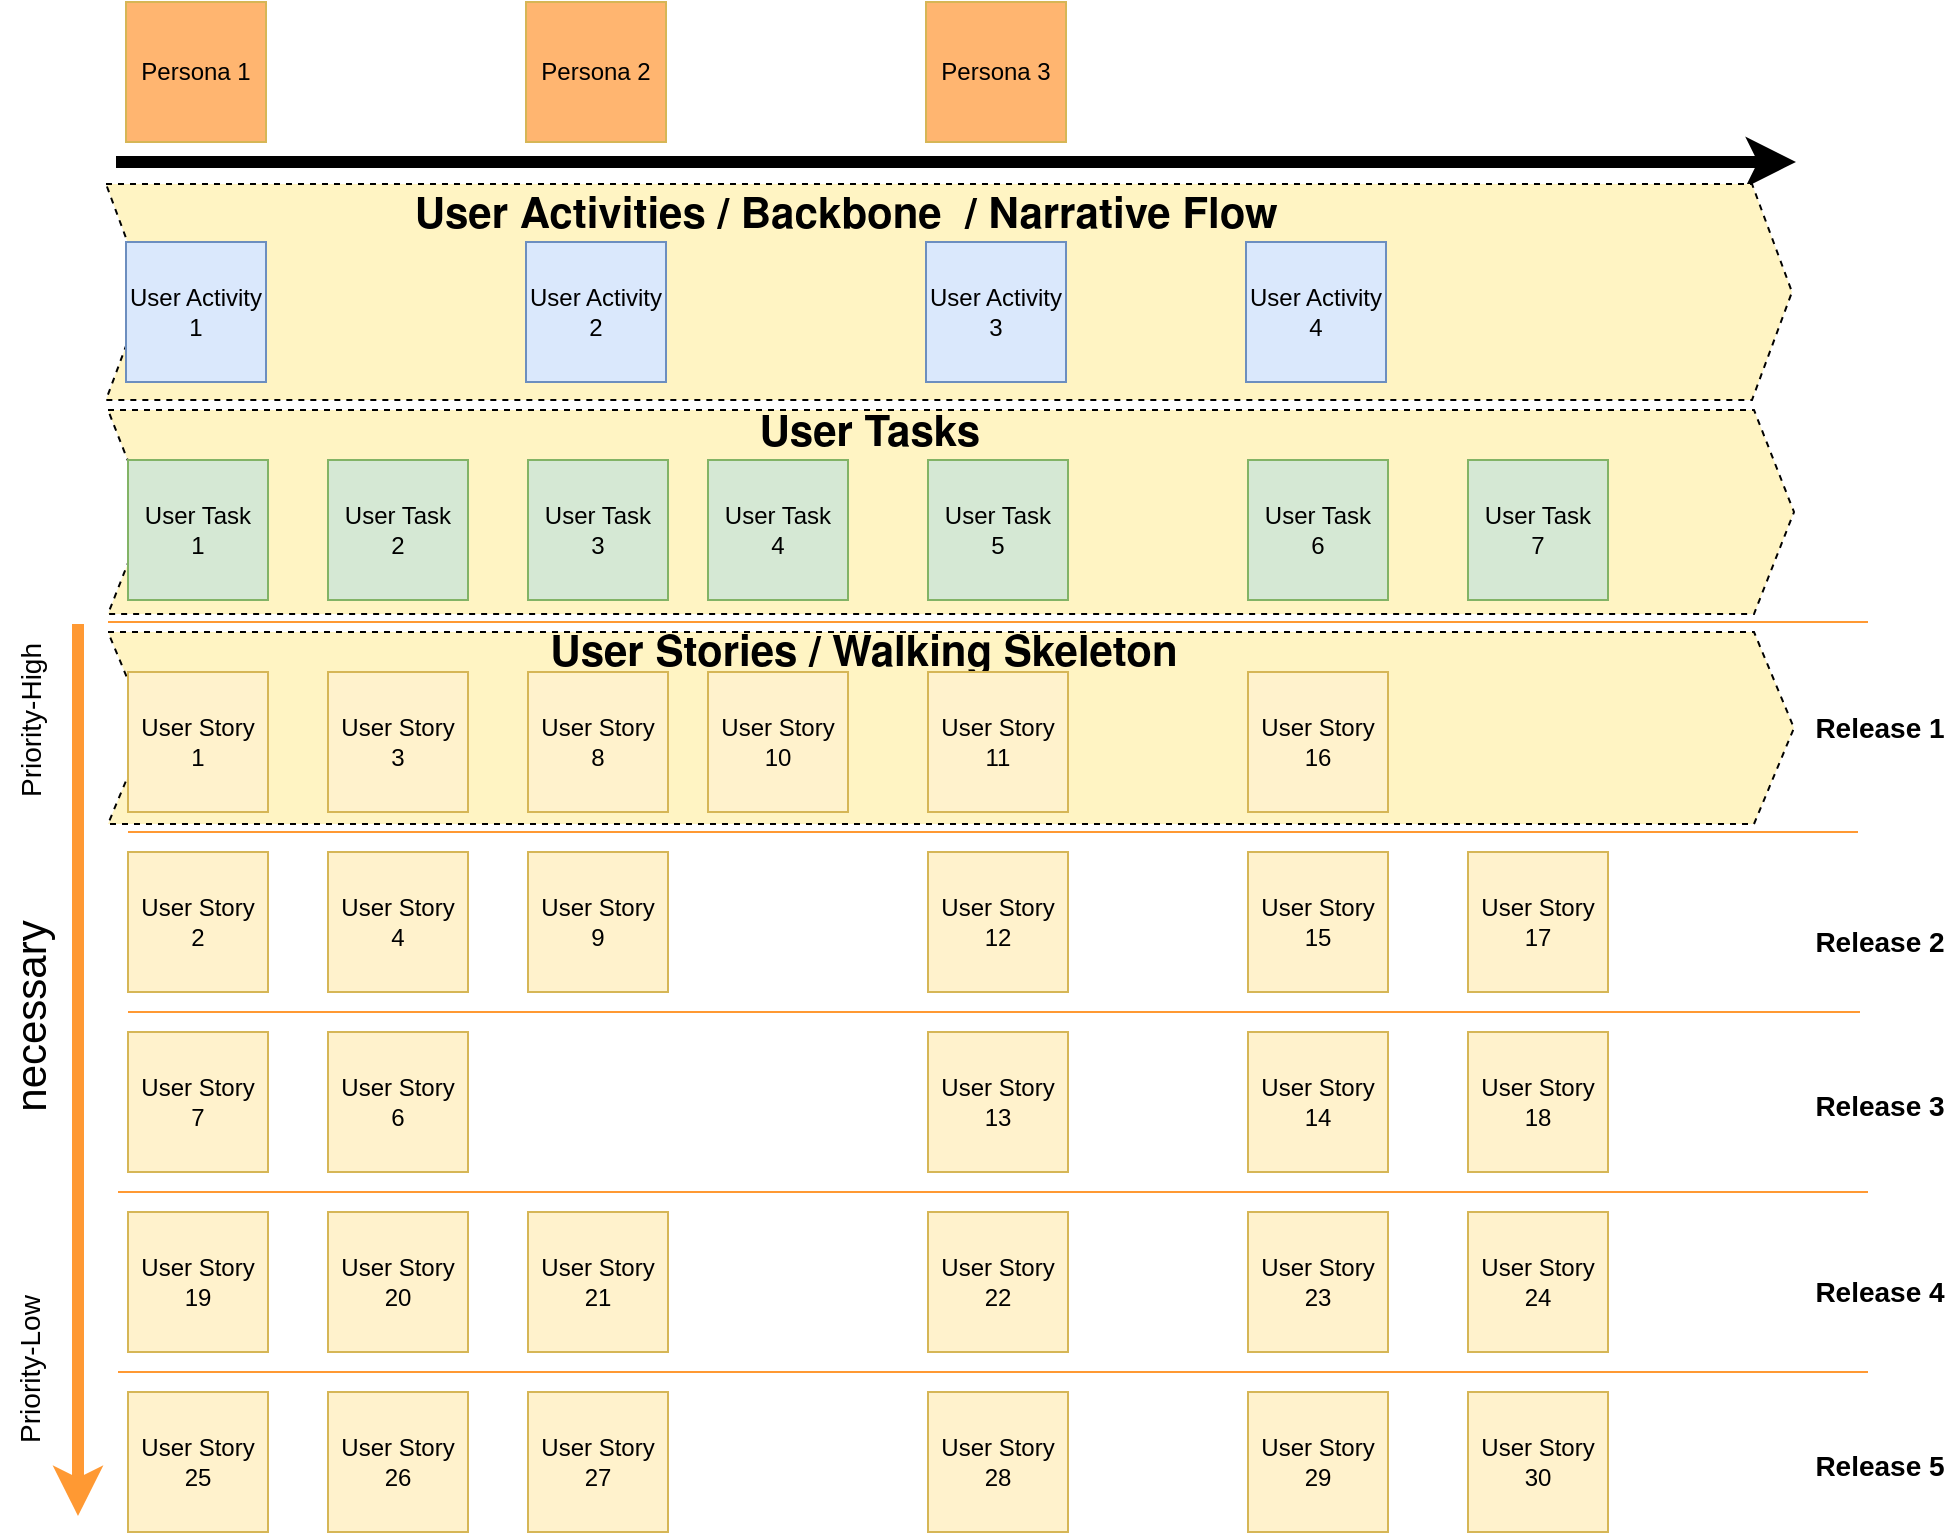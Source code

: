 <mxfile version="20.2.3" type="device" pages="2"><diagram id="8JGP3nOlBgeSVblqOJpB" name="Sample"><mxGraphModel dx="2148" dy="892" grid="0" gridSize="10" guides="1" tooltips="1" connect="1" arrows="1" fold="1" page="1" pageScale="1" pageWidth="850" pageHeight="1100" math="0" shadow="0"><root><mxCell id="0"/><mxCell id="1" parent="0"/><mxCell id="loXdqGhd3n3rh-5FAG1J-65" value="" style="shape=step;perimeter=stepPerimeter;whiteSpace=wrap;html=1;fixedSize=1;fillColor=#FFF4C3;dashed=1;" parent="1" vertex="1"><mxGeometry y="406" width="843" height="96" as="geometry"/></mxCell><mxCell id="loXdqGhd3n3rh-5FAG1J-70" value="&lt;div style=&quot;text-align: start;&quot;&gt;&lt;span style=&quot;background-color: initial;&quot;&gt;&lt;font face=&quot;Helvetica Neue&quot;&gt;&lt;b&gt;User Stories / Walking Skeleton&lt;/b&gt;&lt;/font&gt;&lt;/span&gt;&lt;/div&gt;" style="text;html=1;strokeColor=none;fillColor=none;align=center;verticalAlign=middle;whiteSpace=wrap;rounded=0;fontSize=21;" parent="loXdqGhd3n3rh-5FAG1J-65" vertex="1"><mxGeometry x="78" y="-6" width="600" height="30" as="geometry"/></mxCell><mxCell id="loXdqGhd3n3rh-5FAG1J-3" value="Persona 1" style="whiteSpace=wrap;html=1;aspect=fixed;fillColor=#FFB570;strokeColor=#d6b656;" parent="1" vertex="1"><mxGeometry x="9" y="91" width="70" height="70" as="geometry"/></mxCell><mxCell id="loXdqGhd3n3rh-5FAG1J-4" value="Persona&amp;nbsp;2" style="whiteSpace=wrap;html=1;aspect=fixed;fillColor=#FFB570;strokeColor=#d6b656;" parent="1" vertex="1"><mxGeometry x="209" y="91" width="70" height="70" as="geometry"/></mxCell><mxCell id="loXdqGhd3n3rh-5FAG1J-19" value="Persona 3" style="whiteSpace=wrap;html=1;aspect=fixed;fillColor=#FFB570;strokeColor=#d6b656;" parent="1" vertex="1"><mxGeometry x="409" y="91" width="70" height="70" as="geometry"/></mxCell><mxCell id="loXdqGhd3n3rh-5FAG1J-21" value="User Story&lt;br&gt;1" style="whiteSpace=wrap;html=1;aspect=fixed;fillColor=#fff2cc;strokeColor=#d6b656;" parent="1" vertex="1"><mxGeometry x="10" y="426" width="70" height="70" as="geometry"/></mxCell><mxCell id="loXdqGhd3n3rh-5FAG1J-22" value="User Story&lt;br&gt;2" style="whiteSpace=wrap;html=1;aspect=fixed;fillColor=#fff2cc;strokeColor=#d6b656;" parent="1" vertex="1"><mxGeometry x="10" y="516" width="70" height="70" as="geometry"/></mxCell><mxCell id="loXdqGhd3n3rh-5FAG1J-23" value="User Story&lt;br&gt;3" style="whiteSpace=wrap;html=1;aspect=fixed;fillColor=#fff2cc;strokeColor=#d6b656;" parent="1" vertex="1"><mxGeometry x="110" y="426" width="70" height="70" as="geometry"/></mxCell><mxCell id="loXdqGhd3n3rh-5FAG1J-24" value="User Story&lt;br&gt;4" style="whiteSpace=wrap;html=1;aspect=fixed;fillColor=#fff2cc;strokeColor=#d6b656;" parent="1" vertex="1"><mxGeometry x="110" y="516" width="70" height="70" as="geometry"/></mxCell><mxCell id="loXdqGhd3n3rh-5FAG1J-25" value="User Story&lt;br&gt;6" style="whiteSpace=wrap;html=1;aspect=fixed;fillColor=#fff2cc;strokeColor=#d6b656;" parent="1" vertex="1"><mxGeometry x="110" y="606" width="70" height="70" as="geometry"/></mxCell><mxCell id="loXdqGhd3n3rh-5FAG1J-26" value="User Story&lt;br&gt;7" style="whiteSpace=wrap;html=1;aspect=fixed;fillColor=#fff2cc;strokeColor=#d6b656;" parent="1" vertex="1"><mxGeometry x="10" y="606" width="70" height="70" as="geometry"/></mxCell><mxCell id="loXdqGhd3n3rh-5FAG1J-27" value="User Story&lt;br&gt;8" style="whiteSpace=wrap;html=1;aspect=fixed;fillColor=#fff2cc;strokeColor=#d6b656;" parent="1" vertex="1"><mxGeometry x="210" y="426" width="70" height="70" as="geometry"/></mxCell><mxCell id="loXdqGhd3n3rh-5FAG1J-28" value="User Story&lt;br&gt;10" style="whiteSpace=wrap;html=1;aspect=fixed;fillColor=#fff2cc;strokeColor=#d6b656;" parent="1" vertex="1"><mxGeometry x="300" y="426" width="70" height="70" as="geometry"/></mxCell><mxCell id="loXdqGhd3n3rh-5FAG1J-29" value="User Story&lt;br&gt;9" style="whiteSpace=wrap;html=1;aspect=fixed;fillColor=#fff2cc;strokeColor=#d6b656;" parent="1" vertex="1"><mxGeometry x="210" y="516" width="70" height="70" as="geometry"/></mxCell><mxCell id="loXdqGhd3n3rh-5FAG1J-30" value="User Story&lt;br&gt;16" style="whiteSpace=wrap;html=1;aspect=fixed;fillColor=#fff2cc;strokeColor=#d6b656;" parent="1" vertex="1"><mxGeometry x="570" y="426" width="70" height="70" as="geometry"/></mxCell><mxCell id="loXdqGhd3n3rh-5FAG1J-31" value="User Story&lt;br&gt;11" style="whiteSpace=wrap;html=1;aspect=fixed;fillColor=#fff2cc;strokeColor=#d6b656;" parent="1" vertex="1"><mxGeometry x="410" y="426" width="70" height="70" as="geometry"/></mxCell><mxCell id="loXdqGhd3n3rh-5FAG1J-32" value="User Story&lt;br&gt;12" style="whiteSpace=wrap;html=1;aspect=fixed;fillColor=#fff2cc;strokeColor=#d6b656;" parent="1" vertex="1"><mxGeometry x="410" y="516" width="70" height="70" as="geometry"/></mxCell><mxCell id="loXdqGhd3n3rh-5FAG1J-33" value="User Story&lt;br&gt;13" style="whiteSpace=wrap;html=1;aspect=fixed;fillColor=#fff2cc;strokeColor=#d6b656;" parent="1" vertex="1"><mxGeometry x="410" y="606" width="70" height="70" as="geometry"/></mxCell><mxCell id="loXdqGhd3n3rh-5FAG1J-34" value="User Story&lt;br&gt;15" style="whiteSpace=wrap;html=1;aspect=fixed;fillColor=#fff2cc;strokeColor=#d6b656;" parent="1" vertex="1"><mxGeometry x="570" y="516" width="70" height="70" as="geometry"/></mxCell><mxCell id="loXdqGhd3n3rh-5FAG1J-35" value="User Story&lt;br&gt;17" style="whiteSpace=wrap;html=1;aspect=fixed;fillColor=#fff2cc;strokeColor=#d6b656;" parent="1" vertex="1"><mxGeometry x="680" y="516" width="70" height="70" as="geometry"/></mxCell><mxCell id="loXdqGhd3n3rh-5FAG1J-36" value="User Story&lt;br&gt;14" style="whiteSpace=wrap;html=1;aspect=fixed;fillColor=#fff2cc;strokeColor=#d6b656;" parent="1" vertex="1"><mxGeometry x="570" y="606" width="70" height="70" as="geometry"/></mxCell><mxCell id="loXdqGhd3n3rh-5FAG1J-37" value="User Story&lt;br&gt;18" style="whiteSpace=wrap;html=1;aspect=fixed;fillColor=#fff2cc;strokeColor=#d6b656;" parent="1" vertex="1"><mxGeometry x="680" y="606" width="70" height="70" as="geometry"/></mxCell><mxCell id="loXdqGhd3n3rh-5FAG1J-38" value="User Story&lt;br&gt;19" style="whiteSpace=wrap;html=1;aspect=fixed;fillColor=#fff2cc;strokeColor=#d6b656;" parent="1" vertex="1"><mxGeometry x="10" y="696" width="70" height="70" as="geometry"/></mxCell><mxCell id="loXdqGhd3n3rh-5FAG1J-39" value="User Story&lt;br&gt;20" style="whiteSpace=wrap;html=1;aspect=fixed;fillColor=#fff2cc;strokeColor=#d6b656;" parent="1" vertex="1"><mxGeometry x="110" y="696" width="70" height="70" as="geometry"/></mxCell><mxCell id="loXdqGhd3n3rh-5FAG1J-40" value="User Story&lt;br&gt;21" style="whiteSpace=wrap;html=1;aspect=fixed;fillColor=#fff2cc;strokeColor=#d6b656;" parent="1" vertex="1"><mxGeometry x="210" y="696" width="70" height="70" as="geometry"/></mxCell><mxCell id="loXdqGhd3n3rh-5FAG1J-41" value="User Story&lt;br&gt;22" style="whiteSpace=wrap;html=1;aspect=fixed;fillColor=#fff2cc;strokeColor=#d6b656;" parent="1" vertex="1"><mxGeometry x="410" y="696" width="70" height="70" as="geometry"/></mxCell><mxCell id="loXdqGhd3n3rh-5FAG1J-42" value="User Story&lt;br&gt;23" style="whiteSpace=wrap;html=1;aspect=fixed;fillColor=#fff2cc;strokeColor=#d6b656;" parent="1" vertex="1"><mxGeometry x="570" y="696" width="70" height="70" as="geometry"/></mxCell><mxCell id="loXdqGhd3n3rh-5FAG1J-43" value="User Story&lt;br&gt;25" style="whiteSpace=wrap;html=1;aspect=fixed;fillColor=#fff2cc;strokeColor=#d6b656;" parent="1" vertex="1"><mxGeometry x="10" y="786" width="70" height="70" as="geometry"/></mxCell><mxCell id="loXdqGhd3n3rh-5FAG1J-44" value="User Story&lt;br&gt;24" style="whiteSpace=wrap;html=1;aspect=fixed;fillColor=#fff2cc;strokeColor=#d6b656;" parent="1" vertex="1"><mxGeometry x="680" y="696" width="70" height="70" as="geometry"/></mxCell><mxCell id="loXdqGhd3n3rh-5FAG1J-45" value="User Story&lt;br&gt;26" style="whiteSpace=wrap;html=1;aspect=fixed;fillColor=#fff2cc;strokeColor=#d6b656;" parent="1" vertex="1"><mxGeometry x="110" y="786" width="70" height="70" as="geometry"/></mxCell><mxCell id="loXdqGhd3n3rh-5FAG1J-46" value="User Story&lt;br&gt;27" style="whiteSpace=wrap;html=1;aspect=fixed;fillColor=#fff2cc;strokeColor=#d6b656;" parent="1" vertex="1"><mxGeometry x="210" y="786" width="70" height="70" as="geometry"/></mxCell><mxCell id="loXdqGhd3n3rh-5FAG1J-47" value="User Story&lt;br&gt;28" style="whiteSpace=wrap;html=1;aspect=fixed;fillColor=#fff2cc;strokeColor=#d6b656;" parent="1" vertex="1"><mxGeometry x="410" y="786" width="70" height="70" as="geometry"/></mxCell><mxCell id="loXdqGhd3n3rh-5FAG1J-48" value="User Story&lt;br&gt;29" style="whiteSpace=wrap;html=1;aspect=fixed;fillColor=#fff2cc;strokeColor=#d6b656;" parent="1" vertex="1"><mxGeometry x="570" y="786" width="70" height="70" as="geometry"/></mxCell><mxCell id="loXdqGhd3n3rh-5FAG1J-49" value="User Story&lt;br&gt;30" style="whiteSpace=wrap;html=1;aspect=fixed;fillColor=#fff2cc;strokeColor=#d6b656;" parent="1" vertex="1"><mxGeometry x="680" y="786" width="70" height="70" as="geometry"/></mxCell><mxCell id="loXdqGhd3n3rh-5FAG1J-50" value="" style="endArrow=none;html=1;rounded=0;fillColor=#ffe6cc;strokeColor=#FF9933;" parent="1" edge="1"><mxGeometry width="50" height="50" relative="1" as="geometry"><mxPoint x="10" y="506" as="sourcePoint"/><mxPoint x="875" y="506" as="targetPoint"/></mxGeometry></mxCell><mxCell id="loXdqGhd3n3rh-5FAG1J-51" value="" style="endArrow=none;html=1;rounded=0;fillColor=#ffe6cc;strokeColor=#FF9933;" parent="1" edge="1"><mxGeometry width="50" height="50" relative="1" as="geometry"><mxPoint x="10" y="596" as="sourcePoint"/><mxPoint x="876" y="596" as="targetPoint"/></mxGeometry></mxCell><mxCell id="loXdqGhd3n3rh-5FAG1J-52" value="" style="endArrow=none;html=1;rounded=0;fillColor=#ffe6cc;strokeColor=#FF9933;" parent="1" edge="1"><mxGeometry width="50" height="50" relative="1" as="geometry"><mxPoint x="5" y="686" as="sourcePoint"/><mxPoint x="880" y="686" as="targetPoint"/></mxGeometry></mxCell><mxCell id="loXdqGhd3n3rh-5FAG1J-53" value="" style="endArrow=none;html=1;rounded=0;fillColor=#ffe6cc;strokeColor=#FF9933;" parent="1" edge="1"><mxGeometry width="50" height="50" relative="1" as="geometry"><mxPoint x="5" y="776" as="sourcePoint"/><mxPoint x="880" y="776" as="targetPoint"/></mxGeometry></mxCell><mxCell id="loXdqGhd3n3rh-5FAG1J-55" value="" style="endArrow=classic;html=1;rounded=0;startArrow=none;startFill=0;endFill=1;targetPerimeterSpacing=0;shadow=0;strokeWidth=6;" parent="1" edge="1"><mxGeometry width="50" height="50" relative="1" as="geometry"><mxPoint x="4" y="171" as="sourcePoint"/><mxPoint x="844" y="171" as="targetPoint"/></mxGeometry></mxCell><mxCell id="loXdqGhd3n3rh-5FAG1J-57" value="" style="endArrow=none;html=1;rounded=0;fillColor=#ffe6cc;strokeColor=#FF9933;" parent="1" edge="1"><mxGeometry width="50" height="50" relative="1" as="geometry"><mxPoint y="401" as="sourcePoint"/><mxPoint x="880" y="401" as="targetPoint"/></mxGeometry></mxCell><mxCell id="loXdqGhd3n3rh-5FAG1J-60" value="" style="shape=step;perimeter=stepPerimeter;whiteSpace=wrap;html=1;fixedSize=1;fillColor=#FFF4C3;dashed=1;" parent="1" vertex="1"><mxGeometry x="-1" y="182" width="843" height="108" as="geometry"/></mxCell><mxCell id="loXdqGhd3n3rh-5FAG1J-7" value="User Activity 1" style="whiteSpace=wrap;html=1;aspect=fixed;fillColor=#dae8fc;strokeColor=#6c8ebf;" parent="1" vertex="1"><mxGeometry x="9" y="211" width="70" height="70" as="geometry"/></mxCell><mxCell id="loXdqGhd3n3rh-5FAG1J-10" value="User Activity 2" style="whiteSpace=wrap;html=1;aspect=fixed;fillColor=#dae8fc;strokeColor=#6c8ebf;" parent="1" vertex="1"><mxGeometry x="209" y="211" width="70" height="70" as="geometry"/></mxCell><mxCell id="loXdqGhd3n3rh-5FAG1J-14" value="User Activity 3" style="whiteSpace=wrap;html=1;aspect=fixed;fillColor=#dae8fc;strokeColor=#6c8ebf;" parent="1" vertex="1"><mxGeometry x="409" y="211" width="70" height="70" as="geometry"/></mxCell><mxCell id="loXdqGhd3n3rh-5FAG1J-16" value="User Activity 4" style="whiteSpace=wrap;html=1;aspect=fixed;fillColor=#dae8fc;strokeColor=#6c8ebf;" parent="1" vertex="1"><mxGeometry x="569" y="211" width="70" height="70" as="geometry"/></mxCell><mxCell id="loXdqGhd3n3rh-5FAG1J-63" value="" style="endArrow=classic;html=1;rounded=0;shadow=0;fontSize=21;fontColor=#000000;targetPerimeterSpacing=0;strokeColor=#FF9933;strokeWidth=6;" parent="1" edge="1"><mxGeometry width="50" height="50" relative="1" as="geometry"><mxPoint x="-15" y="402" as="sourcePoint"/><mxPoint x="-15" y="848" as="targetPoint"/></mxGeometry></mxCell><mxCell id="loXdqGhd3n3rh-5FAG1J-64" value="necessary" style="text;html=1;strokeColor=none;fillColor=none;align=center;verticalAlign=middle;whiteSpace=wrap;rounded=0;fontSize=21;fontColor=#000000;rotation=-90;" parent="1" vertex="1"><mxGeometry x="-69" y="583" width="60" height="30" as="geometry"/></mxCell><mxCell id="loXdqGhd3n3rh-5FAG1J-66" value="Priority-High" style="text;html=1;strokeColor=none;fillColor=none;align=center;verticalAlign=middle;whiteSpace=wrap;rounded=0;fontSize=14;fontColor=#000000;rotation=-90;" parent="1" vertex="1"><mxGeometry x="-98.5" y="435.5" width="119" height="30" as="geometry"/></mxCell><mxCell id="loXdqGhd3n3rh-5FAG1J-67" value="Priority-Low" style="text;html=1;strokeColor=none;fillColor=none;align=center;verticalAlign=middle;whiteSpace=wrap;rounded=0;fontSize=14;fontColor=#000000;rotation=-90;" parent="1" vertex="1"><mxGeometry x="-98.5" y="760" width="119" height="30" as="geometry"/></mxCell><mxCell id="loXdqGhd3n3rh-5FAG1J-68" value="" style="shape=step;perimeter=stepPerimeter;whiteSpace=wrap;html=1;fixedSize=1;fillColor=#FFF4C3;dashed=1;" parent="1" vertex="1"><mxGeometry y="295" width="843" height="102" as="geometry"/></mxCell><mxCell id="loXdqGhd3n3rh-5FAG1J-8" value="User Task&lt;br&gt;1" style="whiteSpace=wrap;html=1;aspect=fixed;fillColor=#d5e8d4;strokeColor=#82b366;" parent="1" vertex="1"><mxGeometry x="10" y="320" width="70" height="70" as="geometry"/></mxCell><mxCell id="loXdqGhd3n3rh-5FAG1J-9" value="User Task&lt;br&gt;2" style="whiteSpace=wrap;html=1;aspect=fixed;fillColor=#d5e8d4;strokeColor=#82b366;" parent="1" vertex="1"><mxGeometry x="110" y="320" width="70" height="70" as="geometry"/></mxCell><mxCell id="loXdqGhd3n3rh-5FAG1J-12" value="User Task&lt;br&gt;3" style="whiteSpace=wrap;html=1;aspect=fixed;fillColor=#d5e8d4;strokeColor=#82b366;" parent="1" vertex="1"><mxGeometry x="210" y="320" width="70" height="70" as="geometry"/></mxCell><mxCell id="loXdqGhd3n3rh-5FAG1J-13" value="User Task&lt;br&gt;4" style="whiteSpace=wrap;html=1;aspect=fixed;fillColor=#d5e8d4;strokeColor=#82b366;" parent="1" vertex="1"><mxGeometry x="300" y="320" width="70" height="70" as="geometry"/></mxCell><mxCell id="loXdqGhd3n3rh-5FAG1J-15" value="User Task&lt;br&gt;5" style="whiteSpace=wrap;html=1;aspect=fixed;fillColor=#d5e8d4;strokeColor=#82b366;" parent="1" vertex="1"><mxGeometry x="410" y="320" width="70" height="70" as="geometry"/></mxCell><mxCell id="loXdqGhd3n3rh-5FAG1J-17" value="User Task&lt;br&gt;6" style="whiteSpace=wrap;html=1;aspect=fixed;fillColor=#d5e8d4;strokeColor=#82b366;" parent="1" vertex="1"><mxGeometry x="570" y="320" width="70" height="70" as="geometry"/></mxCell><mxCell id="loXdqGhd3n3rh-5FAG1J-18" value="User Task&lt;br&gt;7" style="whiteSpace=wrap;html=1;aspect=fixed;fillColor=#d5e8d4;strokeColor=#82b366;" parent="1" vertex="1"><mxGeometry x="680" y="320" width="70" height="70" as="geometry"/></mxCell><mxCell id="loXdqGhd3n3rh-5FAG1J-62" value="&lt;div style=&quot;text-align: start;&quot;&gt;&lt;span style=&quot;background-color: initial;&quot;&gt;&lt;font face=&quot;Helvetica Neue&quot;&gt;&lt;b&gt;&amp;nbsp;User Tasks&lt;/b&gt;&lt;/font&gt;&lt;/span&gt;&lt;/div&gt;" style="text;html=1;strokeColor=none;fillColor=none;align=center;verticalAlign=middle;whiteSpace=wrap;rounded=0;fontSize=21;" parent="1" vertex="1"><mxGeometry x="78" y="290" width="600" height="30" as="geometry"/></mxCell><mxCell id="loXdqGhd3n3rh-5FAG1J-69" value="&lt;div style=&quot;text-align: start;&quot;&gt;&lt;font face=&quot;Helvetica Neue&quot;&gt;&lt;b&gt;User Activities / Backbone&amp;nbsp; / Narrative Flow&amp;nbsp;&lt;/b&gt;&lt;/font&gt;&lt;/div&gt;" style="text;html=1;strokeColor=none;fillColor=none;align=center;verticalAlign=middle;whiteSpace=wrap;rounded=0;fontSize=21;" parent="1" vertex="1"><mxGeometry x="72" y="181" width="600" height="30" as="geometry"/></mxCell><mxCell id="loXdqGhd3n3rh-5FAG1J-71" value="&lt;b&gt;Release 1&lt;/b&gt;" style="text;html=1;strokeColor=none;fillColor=none;align=center;verticalAlign=middle;whiteSpace=wrap;rounded=0;dashed=1;fontSize=14;fontColor=#000000;" parent="1" vertex="1"><mxGeometry x="850" y="439" width="72" height="30" as="geometry"/></mxCell><mxCell id="loXdqGhd3n3rh-5FAG1J-72" value="&lt;b&gt;Release 2&lt;/b&gt;" style="text;html=1;strokeColor=none;fillColor=none;align=center;verticalAlign=middle;whiteSpace=wrap;rounded=0;dashed=1;fontSize=14;fontColor=#000000;" parent="1" vertex="1"><mxGeometry x="850" y="546" width="72" height="30" as="geometry"/></mxCell><mxCell id="loXdqGhd3n3rh-5FAG1J-73" value="&lt;b&gt;Release 3&lt;/b&gt;" style="text;html=1;strokeColor=none;fillColor=none;align=center;verticalAlign=middle;whiteSpace=wrap;rounded=0;dashed=1;fontSize=14;fontColor=#000000;" parent="1" vertex="1"><mxGeometry x="850" y="628" width="72" height="30" as="geometry"/></mxCell><mxCell id="loXdqGhd3n3rh-5FAG1J-74" value="&lt;b&gt;Release 4&lt;/b&gt;" style="text;html=1;strokeColor=none;fillColor=none;align=center;verticalAlign=middle;whiteSpace=wrap;rounded=0;dashed=1;fontSize=14;fontColor=#000000;" parent="1" vertex="1"><mxGeometry x="850" y="721" width="72" height="30" as="geometry"/></mxCell><mxCell id="loXdqGhd3n3rh-5FAG1J-75" value="&lt;b&gt;Release 5&lt;/b&gt;" style="text;html=1;strokeColor=none;fillColor=none;align=center;verticalAlign=middle;whiteSpace=wrap;rounded=0;dashed=1;fontSize=14;fontColor=#000000;" parent="1" vertex="1"><mxGeometry x="850" y="808" width="72" height="30" as="geometry"/></mxCell></root></mxGraphModel></diagram><diagram id="Fkr4O0f3wwbDCb1U1vSy" name="Example"><mxGraphModel dx="2156" dy="922" grid="0" gridSize="10" guides="1" tooltips="1" connect="1" arrows="1" fold="1" page="1" pageScale="1" pageWidth="850" pageHeight="1100" math="0" shadow="0"><root><mxCell id="0"/><mxCell id="1" parent="0"/><mxCell id="3lmubcFaeIl6FiVm14Qd-1" value="" style="shape=step;perimeter=stepPerimeter;whiteSpace=wrap;html=1;fixedSize=1;fillColor=#FFF4C3;dashed=1;" parent="1" vertex="1"><mxGeometry y="406" width="843" height="96" as="geometry"/></mxCell><mxCell id="3lmubcFaeIl6FiVm14Qd-2" value="&lt;div style=&quot;text-align: start;&quot;&gt;&lt;span style=&quot;background-color: initial;&quot;&gt;&lt;font face=&quot;Helvetica Neue&quot;&gt;&lt;b&gt;User Stories&lt;/b&gt;&lt;/font&gt;&lt;/span&gt;&lt;/div&gt;" style="text;html=1;strokeColor=none;fillColor=none;align=center;verticalAlign=middle;whiteSpace=wrap;rounded=0;fontSize=21;" parent="3lmubcFaeIl6FiVm14Qd-1" vertex="1"><mxGeometry x="78" y="-6" width="600" height="30" as="geometry"/></mxCell><mxCell id="3lmubcFaeIl6FiVm14Qd-15" value="Post ideas" style="whiteSpace=wrap;html=1;aspect=fixed;fillColor=#fff2cc;strokeColor=#d6b656;" parent="3lmubcFaeIl6FiVm14Qd-1" vertex="1"><mxGeometry x="499" y="22" width="70" height="70" as="geometry"/></mxCell><mxCell id="3lmubcFaeIl6FiVm14Qd-20" value="Share movie link via Twitter" style="whiteSpace=wrap;html=1;aspect=fixed;fillColor=#fff2cc;strokeColor=#d6b656;" parent="3lmubcFaeIl6FiVm14Qd-1" vertex="1"><mxGeometry x="586" y="20" width="70" height="70" as="geometry"/></mxCell><mxCell id="3lmubcFaeIl6FiVm14Qd-29" value="Invite Friends via Twitter" style="whiteSpace=wrap;html=1;aspect=fixed;fillColor=#fff2cc;strokeColor=#d6b656;" parent="3lmubcFaeIl6FiVm14Qd-1" vertex="1"><mxGeometry x="678" y="18" width="70" height="70" as="geometry"/></mxCell><mxCell id="3lmubcFaeIl6FiVm14Qd-3" value="USERS" style="whiteSpace=wrap;html=1;aspect=fixed;fillColor=#FFB570;strokeColor=#d6b656;" parent="1" vertex="1"><mxGeometry x="9" y="91" width="70" height="70" as="geometry"/></mxCell><mxCell id="3lmubcFaeIl6FiVm14Qd-6" value="Enter username and password" style="whiteSpace=wrap;html=1;aspect=fixed;fillColor=#fff2cc;strokeColor=#d6b656;" parent="1" vertex="1"><mxGeometry x="10" y="426" width="70" height="70" as="geometry"/></mxCell><mxCell id="3lmubcFaeIl6FiVm14Qd-7" value="reset password with email" style="whiteSpace=wrap;html=1;aspect=fixed;fillColor=#fff2cc;strokeColor=#d6b656;" parent="1" vertex="1"><mxGeometry x="10" y="516" width="70" height="70" as="geometry"/></mxCell><mxCell id="3lmubcFaeIl6FiVm14Qd-8" value="List latest 6 months books" style="whiteSpace=wrap;html=1;aspect=fixed;fillColor=#fff2cc;strokeColor=#d6b656;" parent="1" vertex="1"><mxGeometry x="110" y="426" width="70" height="70" as="geometry"/></mxCell><mxCell id="3lmubcFaeIl6FiVm14Qd-9" value="quick filter by more default time range filters&amp;nbsp;" style="whiteSpace=wrap;html=1;aspect=fixed;fillColor=#fff2cc;strokeColor=#d6b656;" parent="1" vertex="1"><mxGeometry x="110" y="516" width="70" height="70" as="geometry"/></mxCell><mxCell id="3lmubcFaeIl6FiVm14Qd-11" value="reset password with sms" style="whiteSpace=wrap;html=1;aspect=fixed;fillColor=#fff2cc;strokeColor=#d6b656;" parent="1" vertex="1"><mxGeometry x="10" y="606" width="70" height="70" as="geometry"/></mxCell><mxCell id="3lmubcFaeIl6FiVm14Qd-12" value="Search by film name" style="whiteSpace=wrap;html=1;aspect=fixed;fillColor=#fff2cc;strokeColor=#d6b656;" parent="1" vertex="1"><mxGeometry x="210" y="426" width="70" height="70" as="geometry"/></mxCell><mxCell id="3lmubcFaeIl6FiVm14Qd-13" value="Rating" style="whiteSpace=wrap;html=1;aspect=fixed;fillColor=#fff2cc;strokeColor=#d6b656;" parent="1" vertex="1"><mxGeometry x="300" y="426" width="70" height="70" as="geometry"/></mxCell><mxCell id="3lmubcFaeIl6FiVm14Qd-14" value="Search when autocomplete" style="whiteSpace=wrap;html=1;aspect=fixed;fillColor=#fff2cc;strokeColor=#d6b656;" parent="1" vertex="1"><mxGeometry x="210" y="516" width="70" height="70" as="geometry"/></mxCell><mxCell id="3lmubcFaeIl6FiVm14Qd-16" value="Join group" style="whiteSpace=wrap;html=1;aspect=fixed;fillColor=#fff2cc;strokeColor=#d6b656;" parent="1" vertex="1"><mxGeometry x="410" y="426" width="70" height="70" as="geometry"/></mxCell><mxCell id="3lmubcFaeIl6FiVm14Qd-17" value="AI&lt;br&gt;recommend Group" style="whiteSpace=wrap;html=1;aspect=fixed;fillColor=#fff2cc;strokeColor=#d6b656;" parent="1" vertex="1"><mxGeometry x="406" y="766" width="70" height="70" as="geometry"/></mxCell><mxCell id="3lmubcFaeIl6FiVm14Qd-19" value="Comments with AI tags" style="whiteSpace=wrap;html=1;aspect=fixed;fillColor=#fff2cc;strokeColor=#d6b656;" parent="1" vertex="1"><mxGeometry x="502" y="766" width="70" height="70" as="geometry"/></mxCell><mxCell id="3lmubcFaeIl6FiVm14Qd-21" value="Share movie link via Tiktok" style="whiteSpace=wrap;html=1;aspect=fixed;fillColor=#fff2cc;strokeColor=#d6b656;" parent="1" vertex="1"><mxGeometry x="586" y="606" width="70" height="70" as="geometry"/></mxCell><mxCell id="3lmubcFaeIl6FiVm14Qd-24" value="AI&lt;br&gt;recommend" style="whiteSpace=wrap;html=1;aspect=fixed;fillColor=#fff2cc;strokeColor=#d6b656;" parent="1" vertex="1"><mxGeometry x="108" y="769" width="70" height="70" as="geometry"/></mxCell><mxCell id="3lmubcFaeIl6FiVm14Qd-25" value="Search with more criterias" style="whiteSpace=wrap;html=1;aspect=fixed;fillColor=#fff2cc;strokeColor=#d6b656;" parent="1" vertex="1"><mxGeometry x="210" y="766" width="70" height="70" as="geometry"/></mxCell><mxCell id="3lmubcFaeIl6FiVm14Qd-28" value="require password update after six month" style="whiteSpace=wrap;html=1;aspect=fixed;fillColor=#fff2cc;strokeColor=#d6b656;" parent="1" vertex="1"><mxGeometry x="8" y="683" width="70" height="70" as="geometry"/></mxCell><mxCell id="3lmubcFaeIl6FiVm14Qd-30" value="Rate directly on the list" style="whiteSpace=wrap;html=1;aspect=fixed;fillColor=#fff2cc;strokeColor=#d6b656;" parent="1" vertex="1"><mxGeometry x="110" y="606" width="70" height="70" as="geometry"/></mxCell><mxCell id="3lmubcFaeIl6FiVm14Qd-35" value="" style="endArrow=none;html=1;rounded=0;fillColor=#ffe6cc;strokeColor=#FF9933;" parent="1" edge="1"><mxGeometry width="50" height="50" relative="1" as="geometry"><mxPoint x="10" y="506" as="sourcePoint"/><mxPoint x="875" y="506" as="targetPoint"/></mxGeometry></mxCell><mxCell id="3lmubcFaeIl6FiVm14Qd-36" value="" style="endArrow=none;html=1;rounded=0;fillColor=#ffe6cc;strokeColor=#FF9933;" parent="1" edge="1"><mxGeometry width="50" height="50" relative="1" as="geometry"><mxPoint x="10" y="596" as="sourcePoint"/><mxPoint x="876" y="596" as="targetPoint"/></mxGeometry></mxCell><mxCell id="3lmubcFaeIl6FiVm14Qd-37" value="" style="endArrow=none;html=1;rounded=0;fillColor=#ffe6cc;strokeColor=#FF9933;" parent="1" edge="1"><mxGeometry width="50" height="50" relative="1" as="geometry"><mxPoint x="5" y="756" as="sourcePoint"/><mxPoint x="880" y="756" as="targetPoint"/></mxGeometry></mxCell><mxCell id="3lmubcFaeIl6FiVm14Qd-38" value="" style="endArrow=none;html=1;rounded=0;fillColor=#ffe6cc;strokeColor=#FF9933;" parent="1" edge="1"><mxGeometry width="50" height="50" relative="1" as="geometry"><mxPoint x="5" y="846" as="sourcePoint"/><mxPoint x="880" y="846" as="targetPoint"/></mxGeometry></mxCell><mxCell id="3lmubcFaeIl6FiVm14Qd-39" value="" style="endArrow=classic;html=1;rounded=0;startArrow=none;startFill=0;endFill=1;targetPerimeterSpacing=0;shadow=0;strokeWidth=6;" parent="1" edge="1"><mxGeometry width="50" height="50" relative="1" as="geometry"><mxPoint x="4" y="171" as="sourcePoint"/><mxPoint x="844" y="171" as="targetPoint"/></mxGeometry></mxCell><mxCell id="3lmubcFaeIl6FiVm14Qd-40" value="" style="endArrow=none;html=1;rounded=0;fillColor=#ffe6cc;strokeColor=#FF9933;" parent="1" edge="1"><mxGeometry width="50" height="50" relative="1" as="geometry"><mxPoint y="401" as="sourcePoint"/><mxPoint x="880" y="401" as="targetPoint"/></mxGeometry></mxCell><mxCell id="3lmubcFaeIl6FiVm14Qd-41" value="" style="shape=step;perimeter=stepPerimeter;whiteSpace=wrap;html=1;fixedSize=1;fillColor=#FFF4C3;dashed=1;" parent="1" vertex="1"><mxGeometry x="-1" y="182" width="843" height="108" as="geometry"/></mxCell><mxCell id="3lmubcFaeIl6FiVm14Qd-42" value="&lt;b&gt;Log into Account&lt;/b&gt;" style="whiteSpace=wrap;html=1;aspect=fixed;fillColor=#dae8fc;strokeColor=#6c8ebf;" parent="1" vertex="1"><mxGeometry x="9" y="211" width="70" height="70" as="geometry"/></mxCell><mxCell id="3lmubcFaeIl6FiVm14Qd-43" value="&lt;b&gt;Explore Books&lt;/b&gt;" style="whiteSpace=wrap;html=1;aspect=fixed;fillColor=#dae8fc;strokeColor=#6c8ebf;" parent="1" vertex="1"><mxGeometry x="110" y="211" width="70" height="70" as="geometry"/></mxCell><mxCell id="3lmubcFaeIl6FiVm14Qd-44" value="&lt;b&gt;Posting&lt;/b&gt;" style="whiteSpace=wrap;html=1;aspect=fixed;fillColor=#dae8fc;strokeColor=#6c8ebf;" parent="1" vertex="1"><mxGeometry x="302" y="211" width="70" height="70" as="geometry"/></mxCell><mxCell id="3lmubcFaeIl6FiVm14Qd-45" value="&lt;b&gt;Sharing&lt;/b&gt;" style="whiteSpace=wrap;html=1;aspect=fixed;fillColor=#dae8fc;strokeColor=#6c8ebf;" parent="1" vertex="1"><mxGeometry x="579" y="211" width="70" height="70" as="geometry"/></mxCell><mxCell id="3lmubcFaeIl6FiVm14Qd-46" value="" style="endArrow=classic;html=1;rounded=0;shadow=0;fontSize=21;fontColor=#000000;targetPerimeterSpacing=0;strokeColor=#FF9933;strokeWidth=6;" parent="1" edge="1"><mxGeometry width="50" height="50" relative="1" as="geometry"><mxPoint x="-15" y="402" as="sourcePoint"/><mxPoint x="-15" y="848" as="targetPoint"/></mxGeometry></mxCell><mxCell id="3lmubcFaeIl6FiVm14Qd-47" value="necessary" style="text;html=1;strokeColor=none;fillColor=none;align=center;verticalAlign=middle;whiteSpace=wrap;rounded=0;fontSize=21;fontColor=#000000;rotation=-90;" parent="1" vertex="1"><mxGeometry x="-69" y="583" width="60" height="30" as="geometry"/></mxCell><mxCell id="3lmubcFaeIl6FiVm14Qd-48" value="Priority-High" style="text;html=1;strokeColor=none;fillColor=none;align=center;verticalAlign=middle;whiteSpace=wrap;rounded=0;fontSize=14;fontColor=#000000;rotation=-90;" parent="1" vertex="1"><mxGeometry x="-98.5" y="435.5" width="119" height="30" as="geometry"/></mxCell><mxCell id="3lmubcFaeIl6FiVm14Qd-49" value="Priority-Low" style="text;html=1;strokeColor=none;fillColor=none;align=center;verticalAlign=middle;whiteSpace=wrap;rounded=0;fontSize=14;fontColor=#000000;rotation=-90;" parent="1" vertex="1"><mxGeometry x="-98.5" y="760" width="119" height="30" as="geometry"/></mxCell><mxCell id="3lmubcFaeIl6FiVm14Qd-50" value="" style="shape=step;perimeter=stepPerimeter;whiteSpace=wrap;html=1;fixedSize=1;fillColor=#FFF4C3;dashed=1;" parent="1" vertex="1"><mxGeometry y="295" width="843" height="102" as="geometry"/></mxCell><mxCell id="3lmubcFaeIl6FiVm14Qd-51" value="Go to login page" style="whiteSpace=wrap;html=1;aspect=fixed;fillColor=#d5e8d4;strokeColor=#82b366;" parent="1" vertex="1"><mxGeometry x="10" y="320" width="70" height="70" as="geometry"/></mxCell><mxCell id="3lmubcFaeIl6FiVm14Qd-52" value="List popular books" style="whiteSpace=wrap;html=1;aspect=fixed;fillColor=#d5e8d4;strokeColor=#82b366;" parent="1" vertex="1"><mxGeometry x="110" y="320" width="70" height="70" as="geometry"/></mxCell><mxCell id="3lmubcFaeIl6FiVm14Qd-53" value="Search books" style="whiteSpace=wrap;html=1;aspect=fixed;fillColor=#d5e8d4;strokeColor=#82b366;" parent="1" vertex="1"><mxGeometry x="210" y="320" width="70" height="70" as="geometry"/></mxCell><mxCell id="3lmubcFaeIl6FiVm14Qd-54" value="Review books" style="whiteSpace=wrap;html=1;aspect=fixed;fillColor=#d5e8d4;strokeColor=#82b366;" parent="1" vertex="1"><mxGeometry x="300" y="320" width="70" height="70" as="geometry"/></mxCell><mxCell id="3lmubcFaeIl6FiVm14Qd-55" value="Disscusion" style="whiteSpace=wrap;html=1;aspect=fixed;fillColor=#d5e8d4;strokeColor=#82b366;" parent="1" vertex="1"><mxGeometry x="410" y="320" width="70" height="70" as="geometry"/></mxCell><mxCell id="3lmubcFaeIl6FiVm14Qd-56" value="Share&lt;br&gt;&amp;nbsp;books" style="whiteSpace=wrap;html=1;aspect=fixed;fillColor=#d5e8d4;strokeColor=#82b366;" parent="1" vertex="1"><mxGeometry x="579" y="320" width="70" height="70" as="geometry"/></mxCell><mxCell id="3lmubcFaeIl6FiVm14Qd-57" value="Invite Friends" style="whiteSpace=wrap;html=1;aspect=fixed;fillColor=#d5e8d4;strokeColor=#82b366;" parent="1" vertex="1"><mxGeometry x="680" y="320" width="70" height="70" as="geometry"/></mxCell><mxCell id="3lmubcFaeIl6FiVm14Qd-58" value="&lt;div style=&quot;text-align: start;&quot;&gt;&lt;span style=&quot;background-color: initial;&quot;&gt;&lt;font face=&quot;Helvetica Neue&quot;&gt;&lt;b&gt;User Tasks&lt;/b&gt;&lt;/font&gt;&lt;/span&gt;&lt;/div&gt;" style="text;html=1;strokeColor=none;fillColor=none;align=center;verticalAlign=middle;whiteSpace=wrap;rounded=0;fontSize=21;" parent="1" vertex="1"><mxGeometry x="78" y="290" width="600" height="30" as="geometry"/></mxCell><mxCell id="3lmubcFaeIl6FiVm14Qd-59" value="&lt;div style=&quot;text-align: start;&quot;&gt;&lt;font face=&quot;Helvetica Neue&quot;&gt;&lt;b&gt;Activities&lt;/b&gt;&lt;/font&gt;&lt;/div&gt;" style="text;html=1;strokeColor=none;fillColor=none;align=center;verticalAlign=middle;whiteSpace=wrap;rounded=0;fontSize=21;" parent="1" vertex="1"><mxGeometry x="72" y="181" width="600" height="30" as="geometry"/></mxCell><mxCell id="3lmubcFaeIl6FiVm14Qd-60" value="&lt;b&gt;Release 1&lt;/b&gt;" style="text;html=1;strokeColor=none;fillColor=none;align=center;verticalAlign=middle;whiteSpace=wrap;rounded=0;dashed=1;fontSize=14;fontColor=#000000;" parent="1" vertex="1"><mxGeometry x="850" y="439" width="72" height="30" as="geometry"/></mxCell><mxCell id="3lmubcFaeIl6FiVm14Qd-61" value="&lt;b&gt;Release 2&lt;/b&gt;" style="text;html=1;strokeColor=none;fillColor=none;align=center;verticalAlign=middle;whiteSpace=wrap;rounded=0;dashed=1;fontSize=14;fontColor=#000000;" parent="1" vertex="1"><mxGeometry x="850" y="546" width="72" height="30" as="geometry"/></mxCell><mxCell id="3lmubcFaeIl6FiVm14Qd-62" value="&lt;b&gt;Release 3&lt;/b&gt;" style="text;html=1;strokeColor=none;fillColor=none;align=center;verticalAlign=middle;whiteSpace=wrap;rounded=0;dashed=1;fontSize=14;fontColor=#000000;" parent="1" vertex="1"><mxGeometry x="850" y="628" width="72" height="30" as="geometry"/></mxCell><mxCell id="3lmubcFaeIl6FiVm14Qd-63" value="&lt;b&gt;Release 4&lt;/b&gt;" style="text;html=1;strokeColor=none;fillColor=none;align=center;verticalAlign=middle;whiteSpace=wrap;rounded=0;dashed=1;fontSize=14;fontColor=#000000;" parent="1" vertex="1"><mxGeometry x="850" y="791" width="72" height="30" as="geometry"/></mxCell><mxCell id="sKosv2sq48etV3WAClDG-1" value="Add more comment tags" style="whiteSpace=wrap;html=1;aspect=fixed;fillColor=#fff2cc;strokeColor=#d6b656;" parent="1" vertex="1"><mxGeometry x="300" y="516" width="70" height="70" as="geometry"/></mxCell><mxCell id="sKosv2sq48etV3WAClDG-2" value="Add more comments" style="whiteSpace=wrap;html=1;aspect=fixed;fillColor=#fff2cc;strokeColor=#d6b656;" parent="1" vertex="1"><mxGeometry x="302" y="606" width="70" height="70" as="geometry"/></mxCell><mxCell id="sKosv2sq48etV3WAClDG-4" value="Share movie link via Facebook" style="whiteSpace=wrap;html=1;aspect=fixed;fillColor=#fff2cc;strokeColor=#d6b656;" parent="1" vertex="1"><mxGeometry x="586" y="513" width="70" height="70" as="geometry"/></mxCell><mxCell id="sKosv2sq48etV3WAClDG-15" value="Invite Friends via Facebook" style="whiteSpace=wrap;html=1;aspect=fixed;fillColor=#fff2cc;strokeColor=#d6b656;" parent="1" vertex="1"><mxGeometry x="680" y="513" width="70" height="70" as="geometry"/></mxCell><mxCell id="sKosv2sq48etV3WAClDG-16" value="Invite Friends via Tiktok" style="whiteSpace=wrap;html=1;aspect=fixed;fillColor=#fff2cc;strokeColor=#d6b656;" parent="1" vertex="1"><mxGeometry x="682" y="606" width="70" height="70" as="geometry"/></mxCell></root></mxGraphModel></diagram></mxfile>
